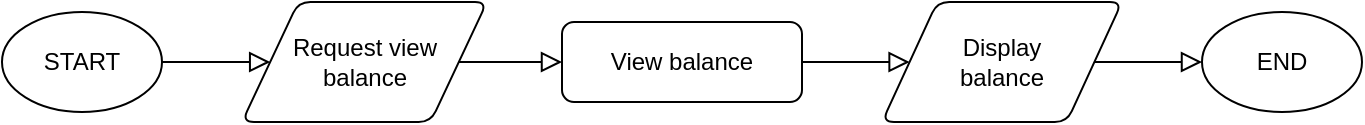 <mxfile version="15.4.0" type="device"><diagram id="C5RBs43oDa-KdzZeNtuy" name="Page-1"><mxGraphModel dx="1086" dy="1112" grid="1" gridSize="10" guides="1" tooltips="1" connect="1" arrows="1" fold="1" page="1" pageScale="1" pageWidth="827" pageHeight="1169" math="0" shadow="0"><root><mxCell id="WIyWlLk6GJQsqaUBKTNV-0"/><mxCell id="WIyWlLk6GJQsqaUBKTNV-1" parent="WIyWlLk6GJQsqaUBKTNV-0"/><mxCell id="9Jw83OSjeAi0_fauQmlA-0" value="" style="rounded=0;html=1;jettySize=auto;orthogonalLoop=1;fontSize=11;endArrow=block;endFill=0;endSize=8;strokeWidth=1;shadow=0;labelBackgroundColor=none;edgeStyle=orthogonalEdgeStyle;exitX=1;exitY=0.5;exitDx=0;exitDy=0;" edge="1" parent="WIyWlLk6GJQsqaUBKTNV-1" source="9Jw83OSjeAi0_fauQmlA-4"><mxGeometry relative="1" as="geometry"><mxPoint x="140" y="180" as="sourcePoint"/><mxPoint x="320" y="80" as="targetPoint"/></mxGeometry></mxCell><mxCell id="9Jw83OSjeAi0_fauQmlA-1" value="View balance" style="rounded=1;whiteSpace=wrap;html=1;fontSize=12;glass=0;strokeWidth=1;shadow=0;" vertex="1" parent="WIyWlLk6GJQsqaUBKTNV-1"><mxGeometry x="320" y="60" width="120" height="40" as="geometry"/></mxCell><mxCell id="9Jw83OSjeAi0_fauQmlA-2" value="START" style="strokeWidth=1;html=1;shape=mxgraph.flowchart.start_1;whiteSpace=wrap;" vertex="1" parent="WIyWlLk6GJQsqaUBKTNV-1"><mxGeometry x="40" y="55" width="80" height="50" as="geometry"/></mxCell><mxCell id="9Jw83OSjeAi0_fauQmlA-3" value="" style="rounded=0;html=1;jettySize=auto;orthogonalLoop=1;fontSize=11;endArrow=block;endFill=0;endSize=8;strokeWidth=1;shadow=0;labelBackgroundColor=none;edgeStyle=orthogonalEdgeStyle;exitX=1;exitY=0.5;exitDx=0;exitDy=0;exitPerimeter=0;entryX=0;entryY=0.5;entryDx=0;entryDy=0;" edge="1" parent="WIyWlLk6GJQsqaUBKTNV-1" source="9Jw83OSjeAi0_fauQmlA-2" target="9Jw83OSjeAi0_fauQmlA-4"><mxGeometry relative="1" as="geometry"><mxPoint x="230" y="115" as="sourcePoint"/><mxPoint x="140" y="155" as="targetPoint"/></mxGeometry></mxCell><mxCell id="9Jw83OSjeAi0_fauQmlA-4" value="Request view&lt;br&gt;balance" style="shape=parallelogram;html=1;strokeWidth=1;perimeter=parallelogramPerimeter;whiteSpace=wrap;rounded=1;arcSize=12;size=0.23;strokeColor=default;" vertex="1" parent="WIyWlLk6GJQsqaUBKTNV-1"><mxGeometry x="160" y="50" width="122.5" height="60" as="geometry"/></mxCell><mxCell id="9Jw83OSjeAi0_fauQmlA-5" value="Display&lt;br&gt;balance" style="shape=parallelogram;html=1;strokeWidth=1;perimeter=parallelogramPerimeter;whiteSpace=wrap;rounded=1;arcSize=12;size=0.23;strokeColor=default;" vertex="1" parent="WIyWlLk6GJQsqaUBKTNV-1"><mxGeometry x="480" y="50" width="120" height="60" as="geometry"/></mxCell><mxCell id="9Jw83OSjeAi0_fauQmlA-6" value="" style="rounded=0;html=1;jettySize=auto;orthogonalLoop=1;fontSize=11;endArrow=block;endFill=0;endSize=8;strokeWidth=1;shadow=0;labelBackgroundColor=none;edgeStyle=orthogonalEdgeStyle;exitX=1;exitY=0.5;exitDx=0;exitDy=0;entryX=0;entryY=0.5;entryDx=0;entryDy=0;" edge="1" parent="WIyWlLk6GJQsqaUBKTNV-1" source="9Jw83OSjeAi0_fauQmlA-1" target="9Jw83OSjeAi0_fauQmlA-5"><mxGeometry relative="1" as="geometry"><mxPoint x="140" y="290" as="sourcePoint"/><mxPoint x="140" y="310" as="targetPoint"/></mxGeometry></mxCell><mxCell id="9Jw83OSjeAi0_fauQmlA-7" value="END" style="strokeWidth=1;html=1;shape=mxgraph.flowchart.start_1;whiteSpace=wrap;" vertex="1" parent="WIyWlLk6GJQsqaUBKTNV-1"><mxGeometry x="640" y="55" width="80" height="50" as="geometry"/></mxCell><mxCell id="9Jw83OSjeAi0_fauQmlA-8" value="" style="rounded=0;html=1;jettySize=auto;orthogonalLoop=1;fontSize=11;endArrow=block;endFill=0;endSize=8;strokeWidth=1;shadow=0;labelBackgroundColor=none;edgeStyle=orthogonalEdgeStyle;exitX=1;exitY=0.5;exitDx=0;exitDy=0;entryX=0;entryY=0.5;entryDx=0;entryDy=0;entryPerimeter=0;" edge="1" parent="WIyWlLk6GJQsqaUBKTNV-1" source="9Jw83OSjeAi0_fauQmlA-5" target="9Jw83OSjeAi0_fauQmlA-7"><mxGeometry relative="1" as="geometry"><mxPoint x="620" y="80" as="sourcePoint"/><mxPoint x="673.8" y="80" as="targetPoint"/></mxGeometry></mxCell></root></mxGraphModel></diagram></mxfile>